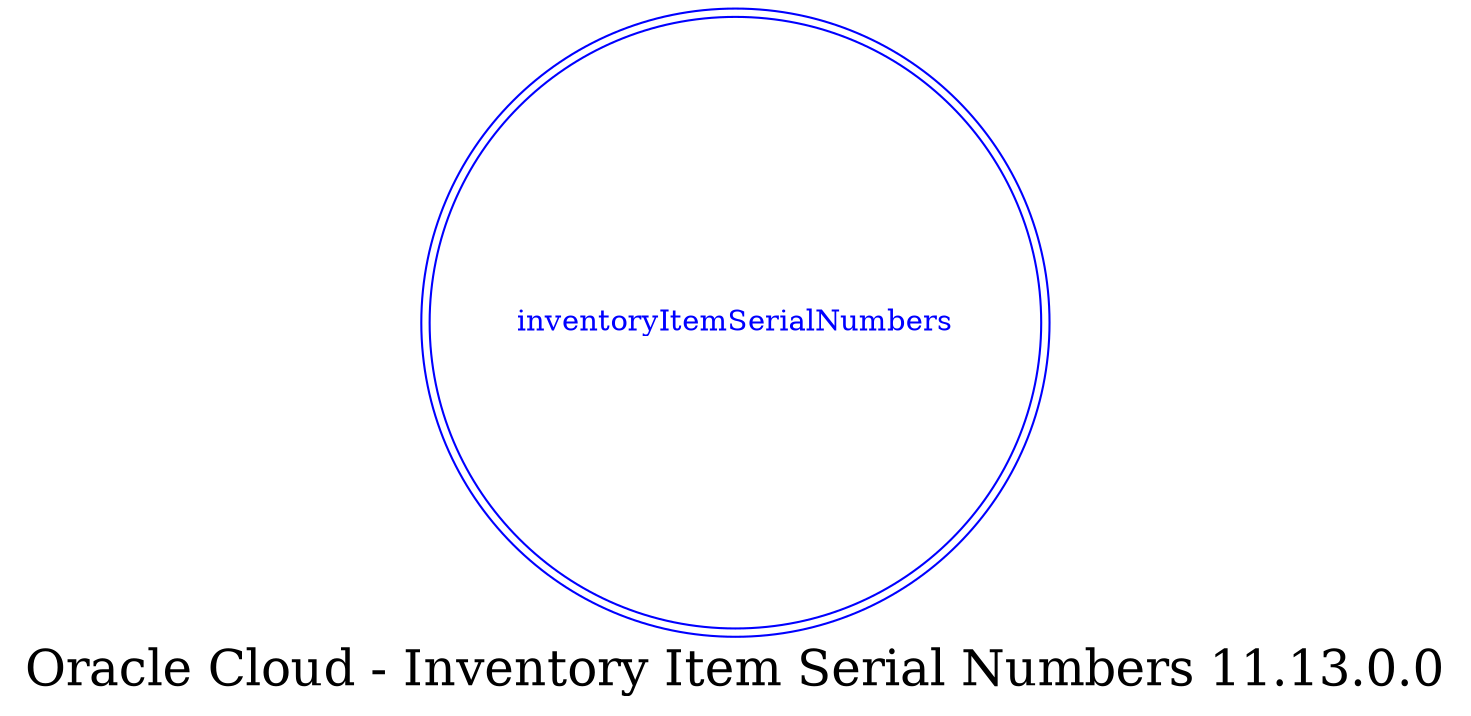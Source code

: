 digraph LexiconGraph {
graph[label="Oracle Cloud - Inventory Item Serial Numbers 11.13.0.0", fontsize=24]
splines=true
"inventoryItemSerialNumbers" [color=blue, fontcolor=blue, shape=doublecircle]
}
